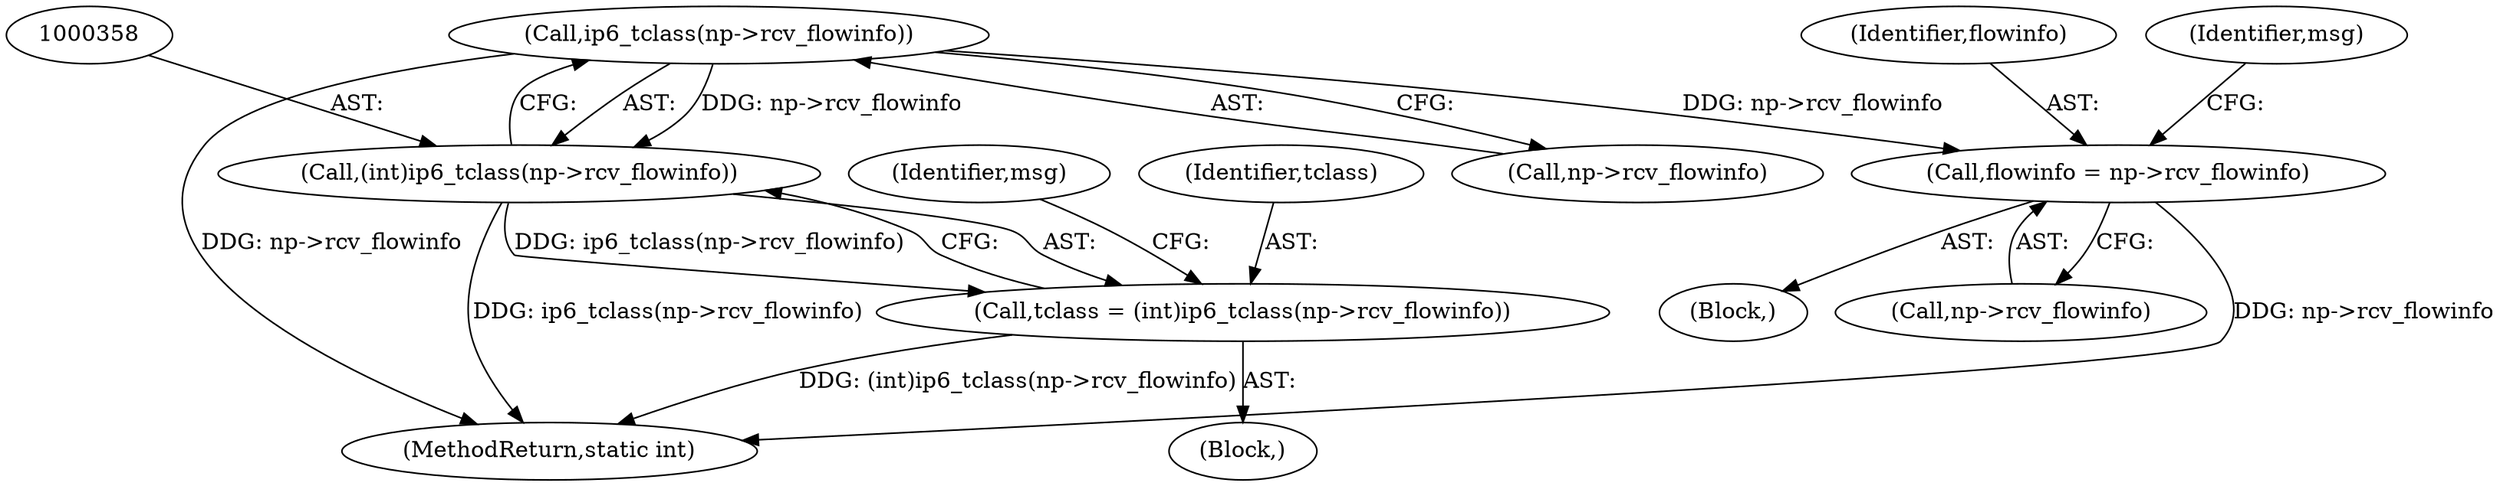 digraph "0_linux_45f6fad84cc305103b28d73482b344d7f5b76f39_10@pointer" {
"1000359" [label="(Call,ip6_tclass(np->rcv_flowinfo))"];
"1000357" [label="(Call,(int)ip6_tclass(np->rcv_flowinfo))"];
"1000355" [label="(Call,tclass = (int)ip6_tclass(np->rcv_flowinfo))"];
"1000457" [label="(Call,flowinfo = np->rcv_flowinfo)"];
"1000365" [label="(Identifier,msg)"];
"1000353" [label="(Block,)"];
"1001032" [label="(MethodReturn,static int)"];
"1000359" [label="(Call,ip6_tclass(np->rcv_flowinfo))"];
"1000458" [label="(Identifier,flowinfo)"];
"1000455" [label="(Block,)"];
"1000357" [label="(Call,(int)ip6_tclass(np->rcv_flowinfo))"];
"1000356" [label="(Identifier,tclass)"];
"1000360" [label="(Call,np->rcv_flowinfo)"];
"1000464" [label="(Identifier,msg)"];
"1000355" [label="(Call,tclass = (int)ip6_tclass(np->rcv_flowinfo))"];
"1000457" [label="(Call,flowinfo = np->rcv_flowinfo)"];
"1000459" [label="(Call,np->rcv_flowinfo)"];
"1000359" -> "1000357"  [label="AST: "];
"1000359" -> "1000360"  [label="CFG: "];
"1000360" -> "1000359"  [label="AST: "];
"1000357" -> "1000359"  [label="CFG: "];
"1000359" -> "1001032"  [label="DDG: np->rcv_flowinfo"];
"1000359" -> "1000357"  [label="DDG: np->rcv_flowinfo"];
"1000359" -> "1000457"  [label="DDG: np->rcv_flowinfo"];
"1000357" -> "1000355"  [label="AST: "];
"1000358" -> "1000357"  [label="AST: "];
"1000355" -> "1000357"  [label="CFG: "];
"1000357" -> "1001032"  [label="DDG: ip6_tclass(np->rcv_flowinfo)"];
"1000357" -> "1000355"  [label="DDG: ip6_tclass(np->rcv_flowinfo)"];
"1000355" -> "1000353"  [label="AST: "];
"1000356" -> "1000355"  [label="AST: "];
"1000365" -> "1000355"  [label="CFG: "];
"1000355" -> "1001032"  [label="DDG: (int)ip6_tclass(np->rcv_flowinfo)"];
"1000457" -> "1000455"  [label="AST: "];
"1000457" -> "1000459"  [label="CFG: "];
"1000458" -> "1000457"  [label="AST: "];
"1000459" -> "1000457"  [label="AST: "];
"1000464" -> "1000457"  [label="CFG: "];
"1000457" -> "1001032"  [label="DDG: np->rcv_flowinfo"];
}
